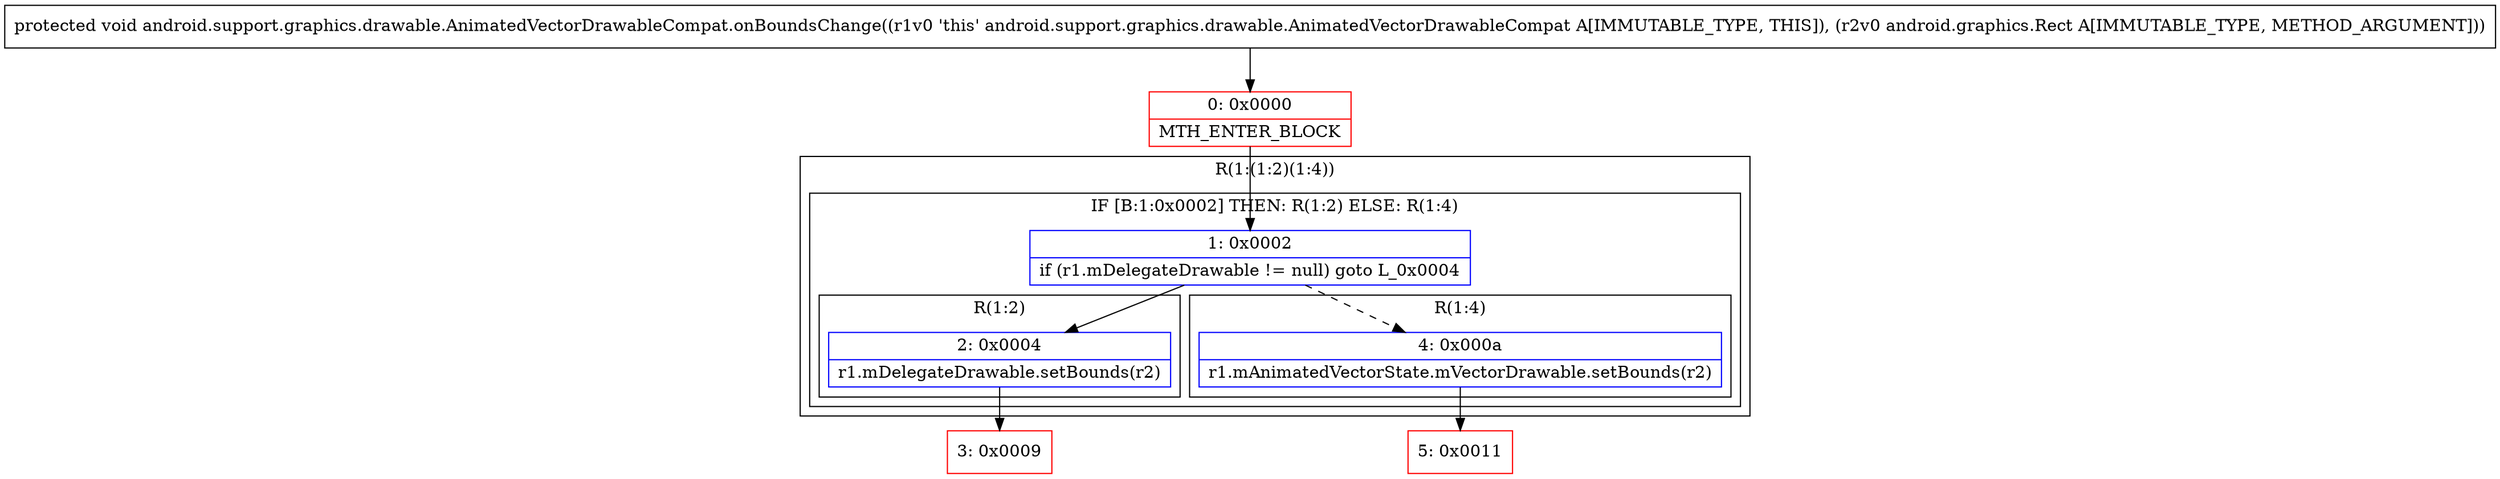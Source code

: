 digraph "CFG forandroid.support.graphics.drawable.AnimatedVectorDrawableCompat.onBoundsChange(Landroid\/graphics\/Rect;)V" {
subgraph cluster_Region_236598104 {
label = "R(1:(1:2)(1:4))";
node [shape=record,color=blue];
subgraph cluster_IfRegion_885775979 {
label = "IF [B:1:0x0002] THEN: R(1:2) ELSE: R(1:4)";
node [shape=record,color=blue];
Node_1 [shape=record,label="{1\:\ 0x0002|if (r1.mDelegateDrawable != null) goto L_0x0004\l}"];
subgraph cluster_Region_1225087945 {
label = "R(1:2)";
node [shape=record,color=blue];
Node_2 [shape=record,label="{2\:\ 0x0004|r1.mDelegateDrawable.setBounds(r2)\l}"];
}
subgraph cluster_Region_1722339862 {
label = "R(1:4)";
node [shape=record,color=blue];
Node_4 [shape=record,label="{4\:\ 0x000a|r1.mAnimatedVectorState.mVectorDrawable.setBounds(r2)\l}"];
}
}
}
Node_0 [shape=record,color=red,label="{0\:\ 0x0000|MTH_ENTER_BLOCK\l}"];
Node_3 [shape=record,color=red,label="{3\:\ 0x0009}"];
Node_5 [shape=record,color=red,label="{5\:\ 0x0011}"];
MethodNode[shape=record,label="{protected void android.support.graphics.drawable.AnimatedVectorDrawableCompat.onBoundsChange((r1v0 'this' android.support.graphics.drawable.AnimatedVectorDrawableCompat A[IMMUTABLE_TYPE, THIS]), (r2v0 android.graphics.Rect A[IMMUTABLE_TYPE, METHOD_ARGUMENT])) }"];
MethodNode -> Node_0;
Node_1 -> Node_2;
Node_1 -> Node_4[style=dashed];
Node_2 -> Node_3;
Node_4 -> Node_5;
Node_0 -> Node_1;
}

